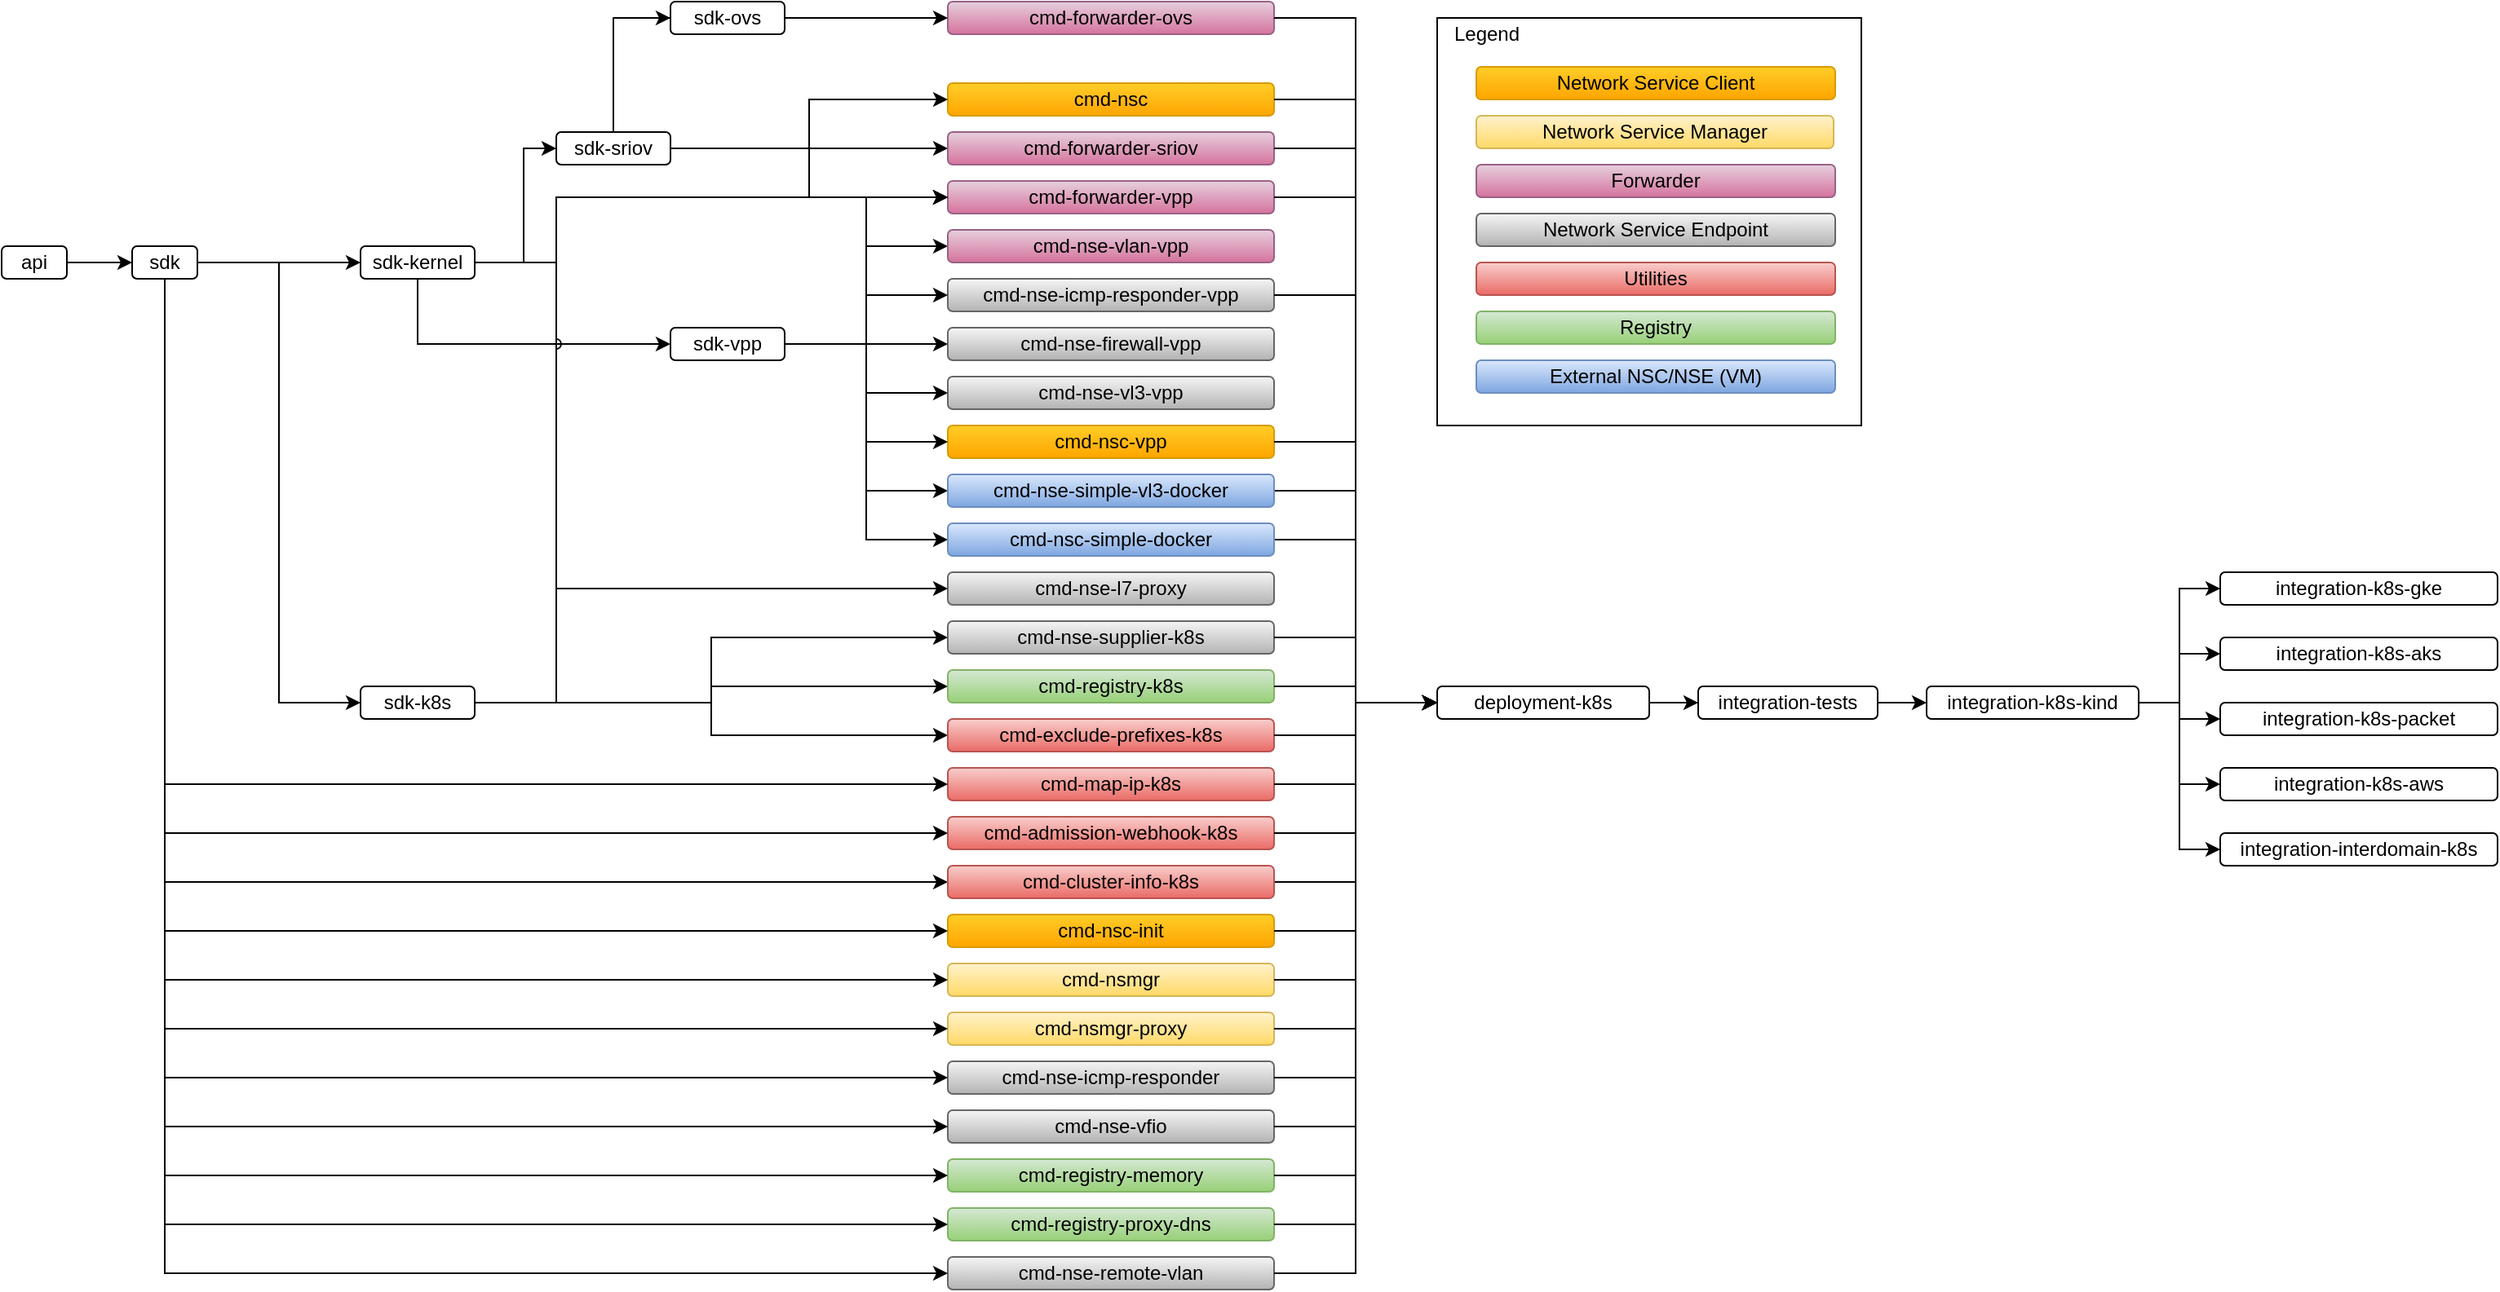 <mxfile version="20.2.3" type="google"><diagram id="xxwJfFdUSuA9Re-XXlqc" name="Page-1"><mxGraphModel grid="1" page="1" gridSize="10" guides="1" tooltips="1" connect="1" arrows="1" fold="1" pageScale="1" pageWidth="826" pageHeight="1169" math="0" shadow="0"><root><mxCell id="0"/><mxCell id="1" parent="0"/><UserObject label="api" link="https://github.com/networkservicemesh/api" linkTarget="_blank" id="KUktbazg4igNnRH6aAHL-1"><mxCell style="rounded=1;whiteSpace=wrap;html=1;" vertex="1" parent="1"><mxGeometry x="70" y="280" width="40" height="20" as="geometry"/></mxCell></UserObject><mxCell id="KUktbazg4igNnRH6aAHL-10" value="" style="edgeStyle=orthogonalEdgeStyle;rounded=0;orthogonalLoop=1;jettySize=auto;html=1;entryX=0;entryY=0.5;entryDx=0;entryDy=0;exitX=0.5;exitY=1;exitDx=0;exitDy=0;" edge="1" parent="1" source="KUktbazg4igNnRH6aAHL-5" target="KUktbazg4igNnRH6aAHL-3"><mxGeometry relative="1" as="geometry"><mxPoint x="280" y="190" as="targetPoint"/></mxGeometry></mxCell><mxCell id="ba8n7t1DTyDJSkP5TsCU-4" style="edgeStyle=orthogonalEdgeStyle;rounded=0;orthogonalLoop=1;jettySize=auto;html=1;entryX=0;entryY=0.5;entryDx=0;entryDy=0;" edge="1" parent="1" source="KUktbazg4igNnRH6aAHL-2" target="pbsQXEyPZ_YmtPOauGdX-12"><mxGeometry relative="1" as="geometry"><Array as="points"><mxPoint x="170" y="670"/></Array></mxGeometry></mxCell><UserObject label="sdk" link="https://github.com/networkservicemesh/sdk" linkTarget="_blank" id="KUktbazg4igNnRH6aAHL-2"><mxCell style="rounded=1;whiteSpace=wrap;html=1;" vertex="1" parent="1"><mxGeometry x="150" y="280" width="40" height="20" as="geometry"/></mxCell></UserObject><mxCell id="UgDw9Na9dEWvQhKCnVtH-3" style="edgeStyle=orthogonalEdgeStyle;rounded=0;orthogonalLoop=1;jettySize=auto;html=1;entryX=0;entryY=0.5;entryDx=0;entryDy=0;" edge="1" parent="1" source="KUktbazg4igNnRH6aAHL-3" target="YMB4rWHzFTmKYcXhytok-5"><mxGeometry relative="1" as="geometry"/></mxCell><mxCell id="vHwpXIBINaUL7lCKyK2X-3" style="edgeStyle=orthogonalEdgeStyle;rounded=0;orthogonalLoop=1;jettySize=auto;html=1;entryX=0;entryY=0.5;entryDx=0;entryDy=0;" edge="1" parent="1" source="KUktbazg4igNnRH6aAHL-3" target="pbsQXEyPZ_YmtPOauGdX-14"><mxGeometry relative="1" as="geometry"/></mxCell><mxCell id="vHwpXIBINaUL7lCKyK2X-4" style="edgeStyle=orthogonalEdgeStyle;rounded=0;orthogonalLoop=1;jettySize=auto;html=1;entryX=0;entryY=0.5;entryDx=0;entryDy=0;" edge="1" parent="1" source="KUktbazg4igNnRH6aAHL-3" target="pbsQXEyPZ_YmtPOauGdX-13"><mxGeometry relative="1" as="geometry"/></mxCell><UserObject label="sdk-vpp" link="https://github.com/networkservicemesh/sdk-vpp" linkTarget="_blank" id="KUktbazg4igNnRH6aAHL-3"><mxCell style="rounded=1;whiteSpace=wrap;html=1;" vertex="1" parent="1"><mxGeometry x="480" y="330" width="70" height="20" as="geometry"/></mxCell></UserObject><mxCell id="KUktbazg4igNnRH6aAHL-19" value="" style="edgeStyle=orthogonalEdgeStyle;rounded=0;orthogonalLoop=1;jettySize=auto;html=1;exitX=1;exitY=0.5;exitDx=0;exitDy=0;entryX=0;entryY=0.5;entryDx=0;entryDy=0;" edge="1" parent="1" source="KUktbazg4igNnRH6aAHL-4" target="KUktbazg4igNnRH6aAHL-17"><mxGeometry relative="1" as="geometry"><mxPoint x="483" y="220" as="sourcePoint"/><Array as="points"><mxPoint x="520" y="220"/><mxPoint x="520" y="220"/></Array></mxGeometry></mxCell><UserObject label="sdk-sriov" link="https://github.com/networkservicemesh/sdk-sriov" linkTarget="_blank" id="KUktbazg4igNnRH6aAHL-4"><mxCell style="rounded=1;whiteSpace=wrap;html=1;" vertex="1" parent="1"><mxGeometry x="410" y="210" width="70" height="20" as="geometry"/></mxCell></UserObject><mxCell id="KUktbazg4igNnRH6aAHL-20" value="" style="edgeStyle=orthogonalEdgeStyle;rounded=0;orthogonalLoop=1;jettySize=auto;html=1;entryX=0;entryY=0.5;entryDx=0;entryDy=0;exitX=1;exitY=0.5;exitDx=0;exitDy=0;" edge="1" parent="1" source="KUktbazg4igNnRH6aAHL-5" target="KUktbazg4igNnRH6aAHL-4"><mxGeometry relative="1" as="geometry"><Array as="points"><mxPoint x="390" y="290"/><mxPoint x="390" y="220"/></Array></mxGeometry></mxCell><mxCell id="ba8n7t1DTyDJSkP5TsCU-2" style="edgeStyle=orthogonalEdgeStyle;rounded=0;orthogonalLoop=1;jettySize=auto;html=1;entryX=0;entryY=0.5;entryDx=0;entryDy=0;" edge="1" parent="1" source="KUktbazg4igNnRH6aAHL-5" target="vHwpXIBINaUL7lCKyK2X-1"><mxGeometry relative="1" as="geometry"><Array as="points"><mxPoint x="410" y="290"/><mxPoint x="410" y="490"/></Array></mxGeometry></mxCell><UserObject label="sdk-kernel" link="https://github.com/networkservicemesh/sdk-kernel" linkTarget="_blank" id="KUktbazg4igNnRH6aAHL-5"><mxCell style="rounded=1;whiteSpace=wrap;html=1;" vertex="1" parent="1"><mxGeometry x="290" y="280" width="70" height="20" as="geometry"/></mxCell></UserObject><mxCell id="vHwpXIBINaUL7lCKyK2X-12" style="edgeStyle=orthogonalEdgeStyle;rounded=0;orthogonalLoop=1;jettySize=auto;html=1;entryX=0;entryY=0.5;entryDx=0;entryDy=0;" edge="1" parent="1" source="KUktbazg4igNnRH6aAHL-7" target="KUktbazg4igNnRH6aAHL-35"><mxGeometry relative="1" as="geometry"/></mxCell><mxCell id="vHwpXIBINaUL7lCKyK2X-13" style="edgeStyle=orthogonalEdgeStyle;rounded=0;orthogonalLoop=1;jettySize=auto;html=1;entryX=0;entryY=0.5;entryDx=0;entryDy=0;" edge="1" parent="1" source="KUktbazg4igNnRH6aAHL-7" target="KUktbazg4igNnRH6aAHL-36"><mxGeometry relative="1" as="geometry"/></mxCell><mxCell id="vHwpXIBINaUL7lCKyK2X-14" style="edgeStyle=orthogonalEdgeStyle;rounded=0;orthogonalLoop=1;jettySize=auto;html=1;entryX=0;entryY=0.5;entryDx=0;entryDy=0;" edge="1" parent="1" source="KUktbazg4igNnRH6aAHL-7" target="KUktbazg4igNnRH6aAHL-41"><mxGeometry relative="1" as="geometry"/></mxCell><UserObject label="sdk-k8s" link="https://github.com/networkservicemesh/sdk-k8s" linkTarget="_blank" id="KUktbazg4igNnRH6aAHL-7"><mxCell style="rounded=1;whiteSpace=wrap;html=1;" vertex="1" parent="1"><mxGeometry x="290" y="550" width="70" height="20" as="geometry"/></mxCell></UserObject><UserObject label="cmd-forwarder-vpp" link="https://github.com/networkservicemesh/cmd-forwarder-vpp" linkTarget="_blank" id="KUktbazg4igNnRH6aAHL-8"><mxCell style="rounded=1;whiteSpace=wrap;html=1;gradientColor=#d5739d;fillColor=#e6d0de;strokeColor=#996185;" vertex="1" parent="1"><mxGeometry x="650" y="240" width="200" height="20" as="geometry"/></mxCell></UserObject><UserObject label="cmd-nsmgr" link="https://github.com/networkservicemesh/cmd-nsmgr" linkTarget="_blank" id="KUktbazg4igNnRH6aAHL-9"><mxCell style="rounded=1;whiteSpace=wrap;html=1;gradientColor=#ffd966;fillColor=#fff2cc;strokeColor=#d6b656;" vertex="1" parent="1"><mxGeometry x="650" y="720" width="200" height="20" as="geometry"/></mxCell></UserObject><mxCell id="KUktbazg4igNnRH6aAHL-11" value="" style="edgeStyle=orthogonalEdgeStyle;rounded=0;orthogonalLoop=1;jettySize=auto;html=1;entryX=0;entryY=0.5;entryDx=0;entryDy=0;exitX=1;exitY=0.5;exitDx=0;exitDy=0;" edge="1" parent="1" source="KUktbazg4igNnRH6aAHL-2" target="KUktbazg4igNnRH6aAHL-5"><mxGeometry relative="1" as="geometry"><mxPoint x="190" y="240" as="sourcePoint"/><mxPoint x="300" y="200" as="targetPoint"/></mxGeometry></mxCell><mxCell id="KUktbazg4igNnRH6aAHL-12" value="" style="edgeStyle=orthogonalEdgeStyle;rounded=0;orthogonalLoop=1;jettySize=auto;html=1;entryX=0;entryY=0.5;entryDx=0;entryDy=0;exitX=1;exitY=0.5;exitDx=0;exitDy=0;" edge="1" parent="1" source="KUktbazg4igNnRH6aAHL-2" target="KUktbazg4igNnRH6aAHL-7"><mxGeometry relative="1" as="geometry"><mxPoint x="200" y="250" as="sourcePoint"/><mxPoint x="310" y="210" as="targetPoint"/></mxGeometry></mxCell><mxCell id="KUktbazg4igNnRH6aAHL-15" value="" style="edgeStyle=orthogonalEdgeStyle;rounded=0;orthogonalLoop=1;jettySize=auto;html=1;entryX=0;entryY=0.5;entryDx=0;entryDy=0;exitX=1;exitY=0.5;exitDx=0;exitDy=0;" edge="1" parent="1" source="KUktbazg4igNnRH6aAHL-3" target="KUktbazg4igNnRH6aAHL-8"><mxGeometry relative="1" as="geometry"><mxPoint x="220" y="280" as="sourcePoint"/><mxPoint x="330" y="240" as="targetPoint"/></mxGeometry></mxCell><mxCell id="KUktbazg4igNnRH6aAHL-16" value="" style="edgeStyle=orthogonalEdgeStyle;rounded=0;orthogonalLoop=1;jettySize=auto;html=1;entryX=0;entryY=0.5;entryDx=0;entryDy=0;exitX=0.5;exitY=1;exitDx=0;exitDy=0;" edge="1" parent="1" source="KUktbazg4igNnRH6aAHL-2" target="KUktbazg4igNnRH6aAHL-9"><mxGeometry relative="1" as="geometry"><mxPoint x="230" y="280" as="sourcePoint"/><mxPoint x="340" y="240" as="targetPoint"/></mxGeometry></mxCell><UserObject label="cmd-forwarder-sriov" link="https://github.com/networkservicemesh/cmd-forwarder-sriov" linkTarget="_blank" id="KUktbazg4igNnRH6aAHL-17"><mxCell style="rounded=1;whiteSpace=wrap;html=1;gradientColor=#d5739d;fillColor=#e6d0de;strokeColor=#996185;" vertex="1" parent="1"><mxGeometry x="650" y="210" width="200" height="20" as="geometry"/></mxCell></UserObject><UserObject label="cmd-nsc" link="https://github.com/networkservicemesh/cmd-nsc" id="KUktbazg4igNnRH6aAHL-27"><mxCell style="rounded=1;whiteSpace=wrap;html=1;gradientColor=#ffa500;fillColor=#ffcd28;strokeColor=#d79b00;" vertex="1" parent="1"><mxGeometry x="650" y="180" width="200" height="20" as="geometry"/></mxCell></UserObject><UserObject label="cmd-nsc-init" link="https://github.com/networkservicemesh/cmd-nsc-init" id="KUktbazg4igNnRH6aAHL-28"><mxCell style="rounded=1;whiteSpace=wrap;html=1;gradientColor=#ffa500;fillColor=#ffcd28;strokeColor=#d79b00;" vertex="1" parent="1"><mxGeometry x="650" y="690" width="200" height="20" as="geometry"/></mxCell></UserObject><UserObject label="cmd-admission-webhook-k8s" link="https://github.com/networkservicemesh/cmd-admission-webhook-k8s" id="KUktbazg4igNnRH6aAHL-29"><mxCell style="rounded=1;whiteSpace=wrap;html=1;gradientColor=#ea6b66;fillColor=#f8cecc;strokeColor=#b85450;" vertex="1" parent="1"><mxGeometry x="650" y="630" width="200" height="20" as="geometry"/></mxCell></UserObject><mxCell id="KUktbazg4igNnRH6aAHL-30" value="" style="edgeStyle=orthogonalEdgeStyle;rounded=0;orthogonalLoop=1;jettySize=auto;html=1;entryX=0;entryY=0.5;entryDx=0;entryDy=0;exitX=0.5;exitY=1;exitDx=0;exitDy=0;" edge="1" parent="1" source="KUktbazg4igNnRH6aAHL-2" target="KUktbazg4igNnRH6aAHL-29"><mxGeometry relative="1" as="geometry"><mxPoint x="370" y="230" as="sourcePoint"/><mxPoint x="460" y="190" as="targetPoint"/></mxGeometry></mxCell><UserObject label="cmd-map-ip-k8s" link="https://github.com/networkservicemesh/cmd-map-ip-k8s" id="KUktbazg4igNnRH6aAHL-31"><mxCell style="rounded=1;whiteSpace=wrap;html=1;gradientColor=#ea6b66;fillColor=#f8cecc;strokeColor=#b85450;" vertex="1" parent="1"><mxGeometry x="650" y="600" width="200" height="20" as="geometry"/></mxCell></UserObject><UserObject label="cmd-nse-icmp-responder-vpp" link="https://github.com/networkservicemesh/cmd-nse-icmp-responder-vpp" linkTarget="_blank" id="KUktbazg4igNnRH6aAHL-32"><mxCell style="rounded=1;whiteSpace=wrap;html=1;gradientColor=#b3b3b3;fillColor=#f5f5f5;strokeColor=#666666;" vertex="1" parent="1"><mxGeometry x="650" y="300" width="200" height="20" as="geometry"/></mxCell></UserObject><UserObject label="cmd-nsc-vpp" link="https://github.com/networkservicemesh/cmd-nsc-vpp" id="KUktbazg4igNnRH6aAHL-34"><mxCell style="rounded=1;whiteSpace=wrap;html=1;gradientColor=#ffa500;fillColor=#ffcd28;strokeColor=#d79b00;" vertex="1" parent="1"><mxGeometry x="650" y="390" width="200" height="20" as="geometry"/></mxCell></UserObject><UserObject label="cmd-registry-k8s" link="https://github.com/networkservicemesh/cmd-registry-k8s" id="KUktbazg4igNnRH6aAHL-35"><mxCell style="rounded=1;whiteSpace=wrap;html=1;gradientColor=#97d077;fillColor=#d5e8d4;strokeColor=#82b366;" vertex="1" parent="1"><mxGeometry x="650" y="540" width="200" height="20" as="geometry"/></mxCell></UserObject><UserObject label="cmd-nse-supplier-k8s" link="https://github.com/networkservicemesh/cmd-nse-supplier-k8s" id="KUktbazg4igNnRH6aAHL-36"><mxCell style="rounded=1;whiteSpace=wrap;html=1;gradientColor=#b3b3b3;fillColor=#f5f5f5;strokeColor=#666666;" vertex="1" parent="1"><mxGeometry x="650" y="510" width="200" height="20" as="geometry"/></mxCell></UserObject><UserObject label="cmd-registry-memory" link="https://github.com/networkservicemesh/cmd-registry-memory" id="KUktbazg4igNnRH6aAHL-37"><mxCell style="rounded=1;whiteSpace=wrap;html=1;gradientColor=#97d077;fillColor=#d5e8d4;strokeColor=#82b366;" vertex="1" parent="1"><mxGeometry x="650" y="840" width="200" height="20" as="geometry"/></mxCell></UserObject><UserObject label="cmd-registry-proxy-dns" link="https://github.com/networkservicemesh/cmd-registry-proxy-dns" id="KUktbazg4igNnRH6aAHL-38"><mxCell style="rounded=1;whiteSpace=wrap;html=1;gradientColor=#97d077;fillColor=#d5e8d4;strokeColor=#82b366;" vertex="1" parent="1"><mxGeometry x="650" y="870" width="200" height="20" as="geometry"/></mxCell></UserObject><UserObject label="cmd-nse-vfio" link="https://github.com/networkservicemesh/cmd-nse-vfio" id="KUktbazg4igNnRH6aAHL-39"><mxCell style="rounded=1;whiteSpace=wrap;html=1;gradientColor=#b3b3b3;fillColor=#f5f5f5;strokeColor=#666666;" vertex="1" parent="1"><mxGeometry x="650" y="810" width="200" height="20" as="geometry"/></mxCell></UserObject><UserObject label="cmd-nse-icmp-responder" link="https://github.com/networkservicemesh/cmd-nse-icmp-responder" id="KUktbazg4igNnRH6aAHL-40"><mxCell style="rounded=1;whiteSpace=wrap;html=1;gradientColor=#b3b3b3;fillColor=#f5f5f5;strokeColor=#666666;" vertex="1" parent="1"><mxGeometry x="650" y="780" width="200" height="20" as="geometry"/></mxCell></UserObject><UserObject label="cmd-exclude-prefixes-k8s" link="https://github.com/networkservicemesh/cmd-exclude-prefixes-k8s" id="KUktbazg4igNnRH6aAHL-41"><mxCell style="rounded=1;whiteSpace=wrap;html=1;gradientColor=#ea6b66;fillColor=#f8cecc;strokeColor=#b85450;" vertex="1" parent="1"><mxGeometry x="650" y="570" width="200" height="20" as="geometry"/></mxCell></UserObject><UserObject label="cmd-nsmgr-proxy" link="https://github.com/networkservicemesh/cmd-nsmgr-proxy" id="KUktbazg4igNnRH6aAHL-43"><mxCell style="rounded=1;whiteSpace=wrap;html=1;gradientColor=#ffd966;fillColor=#fff2cc;strokeColor=#d6b656;" vertex="1" parent="1"><mxGeometry x="650" y="750" width="200" height="20" as="geometry"/></mxCell></UserObject><mxCell id="KUktbazg4igNnRH6aAHL-44" value="" style="edgeStyle=orthogonalEdgeStyle;rounded=0;orthogonalLoop=1;jettySize=auto;html=1;entryX=0;entryY=0.5;entryDx=0;entryDy=0;exitX=1;exitY=0.5;exitDx=0;exitDy=0;" edge="1" parent="1" source="KUktbazg4igNnRH6aAHL-3" target="KUktbazg4igNnRH6aAHL-32"><mxGeometry relative="1" as="geometry"><mxPoint x="390" y="190" as="sourcePoint"/><mxPoint x="460" y="180" as="targetPoint"/><Array as="points"/></mxGeometry></mxCell><mxCell id="KUktbazg4igNnRH6aAHL-45" value="" style="edgeStyle=orthogonalEdgeStyle;rounded=0;orthogonalLoop=1;jettySize=auto;html=1;entryX=0;entryY=0.5;entryDx=0;entryDy=0;exitX=1;exitY=0.5;exitDx=0;exitDy=0;" edge="1" parent="1" source="KUktbazg4igNnRH6aAHL-3" target="KUktbazg4igNnRH6aAHL-34"><mxGeometry relative="1" as="geometry"><mxPoint x="380" y="190" as="sourcePoint"/><mxPoint x="470" y="190" as="targetPoint"/></mxGeometry></mxCell><mxCell id="KUktbazg4igNnRH6aAHL-46" value="" style="edgeStyle=orthogonalEdgeStyle;rounded=0;orthogonalLoop=1;jettySize=auto;html=1;entryX=0;entryY=0.5;entryDx=0;entryDy=0;exitX=0.5;exitY=1;exitDx=0;exitDy=0;" edge="1" parent="1" source="KUktbazg4igNnRH6aAHL-2" target="KUktbazg4igNnRH6aAHL-31"><mxGeometry relative="1" as="geometry"><mxPoint x="360" y="410" as="sourcePoint"/><mxPoint x="460" y="340" as="targetPoint"/></mxGeometry></mxCell><mxCell id="KUktbazg4igNnRH6aAHL-49" value="" style="edgeStyle=orthogonalEdgeStyle;rounded=0;orthogonalLoop=1;jettySize=auto;html=1;entryX=0;entryY=0.5;entryDx=0;entryDy=0;exitX=1;exitY=0.5;exitDx=0;exitDy=0;startArrow=none;" edge="1" parent="1" source="KUktbazg4igNnRH6aAHL-4" target="KUktbazg4igNnRH6aAHL-27"><mxGeometry relative="1" as="geometry"><mxPoint x="483" y="220" as="sourcePoint"/><mxPoint x="460" y="150" as="targetPoint"/></mxGeometry></mxCell><mxCell id="KUktbazg4igNnRH6aAHL-50" value="" style="edgeStyle=orthogonalEdgeStyle;rounded=0;orthogonalLoop=1;jettySize=auto;html=1;entryX=0;entryY=0.5;entryDx=0;entryDy=0;exitX=0.5;exitY=1;exitDx=0;exitDy=0;" edge="1" parent="1" source="KUktbazg4igNnRH6aAHL-2" target="KUktbazg4igNnRH6aAHL-37"><mxGeometry relative="1" as="geometry"><mxPoint x="180" y="240" as="sourcePoint"/><mxPoint x="470" y="150" as="targetPoint"/></mxGeometry></mxCell><mxCell id="KUktbazg4igNnRH6aAHL-53" value="" style="edgeStyle=orthogonalEdgeStyle;rounded=0;orthogonalLoop=1;jettySize=auto;html=1;entryX=0;entryY=0.5;entryDx=0;entryDy=0;exitX=0.5;exitY=1;exitDx=0;exitDy=0;" edge="1" parent="1" source="KUktbazg4igNnRH6aAHL-2" target="KUktbazg4igNnRH6aAHL-28"><mxGeometry relative="1" as="geometry"><mxPoint x="170" y="230" as="sourcePoint"/><mxPoint x="460" y="40" as="targetPoint"/></mxGeometry></mxCell><mxCell id="KUktbazg4igNnRH6aAHL-54" value="" style="edgeStyle=orthogonalEdgeStyle;rounded=0;orthogonalLoop=1;jettySize=auto;html=1;entryX=0;entryY=0.5;entryDx=0;entryDy=0;exitX=0.5;exitY=1;exitDx=0;exitDy=0;" edge="1" parent="1" source="KUktbazg4igNnRH6aAHL-2" target="KUktbazg4igNnRH6aAHL-38"><mxGeometry relative="1" as="geometry"><mxPoint x="180" y="240" as="sourcePoint"/><mxPoint x="470" y="50" as="targetPoint"/></mxGeometry></mxCell><mxCell id="KUktbazg4igNnRH6aAHL-55" value="" style="edgeStyle=orthogonalEdgeStyle;rounded=0;orthogonalLoop=1;jettySize=auto;html=1;entryX=0;entryY=0.5;entryDx=0;entryDy=0;exitX=0.5;exitY=1;exitDx=0;exitDy=0;" edge="1" parent="1" source="KUktbazg4igNnRH6aAHL-2" target="KUktbazg4igNnRH6aAHL-39"><mxGeometry relative="1" as="geometry"><mxPoint x="190" y="250" as="sourcePoint"/><mxPoint x="480" y="60" as="targetPoint"/></mxGeometry></mxCell><mxCell id="KUktbazg4igNnRH6aAHL-56" value="" style="edgeStyle=orthogonalEdgeStyle;rounded=0;orthogonalLoop=1;jettySize=auto;html=1;entryX=0;entryY=0.5;entryDx=0;entryDy=0;exitX=0.5;exitY=1;exitDx=0;exitDy=0;" edge="1" parent="1" source="KUktbazg4igNnRH6aAHL-2" target="KUktbazg4igNnRH6aAHL-40"><mxGeometry relative="1" as="geometry"><mxPoint x="200" y="260" as="sourcePoint"/><mxPoint x="490" y="70" as="targetPoint"/></mxGeometry></mxCell><mxCell id="KUktbazg4igNnRH6aAHL-57" value="" style="edgeStyle=orthogonalEdgeStyle;rounded=0;orthogonalLoop=1;jettySize=auto;html=1;entryX=0;entryY=0.5;entryDx=0;entryDy=0;exitX=0.5;exitY=1;exitDx=0;exitDy=0;" edge="1" parent="1" source="KUktbazg4igNnRH6aAHL-2" target="KUktbazg4igNnRH6aAHL-43"><mxGeometry relative="1" as="geometry"><mxPoint x="170" y="230" as="sourcePoint"/><mxPoint x="460" y="40" as="targetPoint"/></mxGeometry></mxCell><object label="" id="KUktbazg4igNnRH6aAHL-71"><mxCell style="edgeStyle=orthogonalEdgeStyle;rounded=0;orthogonalLoop=1;jettySize=auto;html=1;exitX=1;exitY=0.5;exitDx=0;exitDy=0;" edge="1" parent="1" source="KUktbazg4igNnRH6aAHL-1"><mxGeometry relative="1" as="geometry"><mxPoint x="200" y="300" as="sourcePoint"/><mxPoint x="150" y="290" as="targetPoint"/></mxGeometry></mxCell></object><mxCell id="KUktbazg4igNnRH6aAHL-89" value="registry" style="rounded=1;whiteSpace=wrap;html=1;gradientColor=#97d077;fillColor=#d5e8d4;strokeColor=#82b366;" vertex="1" parent="1"><mxGeometry x="975" y="290" width="70" height="20" as="geometry"/></mxCell><mxCell id="KUktbazg4igNnRH6aAHL-73" value="" style="whiteSpace=wrap;html=1;align=center;" vertex="1" parent="1"><mxGeometry x="950" y="140" width="260" height="250" as="geometry"/></mxCell><mxCell id="KUktbazg4igNnRH6aAHL-74" value="Legend" style="text;html=1;resizable=0;autosize=1;align=center;verticalAlign=middle;points=[];fillColor=none;strokeColor=none;rounded=0;" vertex="1" parent="1"><mxGeometry x="950" y="140" width="60" height="20" as="geometry"/></mxCell><mxCell id="KUktbazg4igNnRH6aAHL-75" value="Forwarder&lt;br&gt;" style="rounded=1;whiteSpace=wrap;html=1;gradientColor=#d5739d;fillColor=#e6d0de;strokeColor=#996185;" vertex="1" parent="1"><mxGeometry x="974" y="230" width="220" height="20" as="geometry"/></mxCell><mxCell id="KUktbazg4igNnRH6aAHL-76" value="Network Service Client" style="rounded=1;whiteSpace=wrap;html=1;gradientColor=#ffa500;fillColor=#ffcd28;strokeColor=#d79b00;" vertex="1" parent="1"><mxGeometry x="974" y="170" width="220" height="20" as="geometry"/></mxCell><mxCell id="KUktbazg4igNnRH6aAHL-77" value="Network Service Endpoint" style="rounded=1;whiteSpace=wrap;html=1;gradientColor=#b3b3b3;fillColor=#f5f5f5;strokeColor=#666666;" vertex="1" parent="1"><mxGeometry x="974" y="260" width="220" height="20" as="geometry"/></mxCell><mxCell id="KUktbazg4igNnRH6aAHL-78" value="Network Service Manager" style="rounded=1;whiteSpace=wrap;html=1;gradientColor=#ffd966;fillColor=#fff2cc;strokeColor=#d6b656;" vertex="1" parent="1"><mxGeometry x="974" y="200" width="219" height="20" as="geometry"/></mxCell><mxCell id="KUktbazg4igNnRH6aAHL-79" value="Utilities" style="rounded=1;whiteSpace=wrap;html=1;gradientColor=#ea6b66;fillColor=#f8cecc;strokeColor=#b85450;" vertex="1" parent="1"><mxGeometry x="974" y="290" width="220" height="20" as="geometry"/></mxCell><UserObject label="deployment-k8s" link="https://github.com/networkservicemesh/deployment-k8s" id="ltp6VKm9YOJ7lEqRLLzF-1"><mxCell style="rounded=1;whiteSpace=wrap;html=1;" vertex="1" parent="1"><mxGeometry x="950" y="550" width="130" height="20" as="geometry"/></mxCell></UserObject><mxCell id="ltp6VKm9YOJ7lEqRLLzF-2" value="" style="edgeStyle=orthogonalEdgeStyle;rounded=0;orthogonalLoop=1;jettySize=auto;html=1;entryX=0;entryY=0.5;entryDx=0;entryDy=0;exitX=1;exitY=0.5;exitDx=0;exitDy=0;" edge="1" parent="1" source="KUktbazg4igNnRH6aAHL-34" target="ltp6VKm9YOJ7lEqRLLzF-1"><mxGeometry relative="1" as="geometry"><mxPoint x="480" y="200" as="sourcePoint"/><mxPoint x="660" y="170" as="targetPoint"/></mxGeometry></mxCell><mxCell id="ltp6VKm9YOJ7lEqRLLzF-3" value="" style="edgeStyle=orthogonalEdgeStyle;rounded=0;orthogonalLoop=1;jettySize=auto;html=1;entryX=0;entryY=0.5;entryDx=0;entryDy=0;exitX=1;exitY=0.5;exitDx=0;exitDy=0;" edge="1" parent="1" source="KUktbazg4igNnRH6aAHL-32" target="ltp6VKm9YOJ7lEqRLLzF-1"><mxGeometry relative="1" as="geometry"><mxPoint x="860" y="170" as="sourcePoint"/><mxPoint x="960" y="440" as="targetPoint"/></mxGeometry></mxCell><mxCell id="ltp6VKm9YOJ7lEqRLLzF-4" value="" style="edgeStyle=orthogonalEdgeStyle;rounded=0;orthogonalLoop=1;jettySize=auto;html=1;entryX=0;entryY=0.5;entryDx=0;entryDy=0;exitX=1;exitY=0.5;exitDx=0;exitDy=0;" edge="1" parent="1" source="KUktbazg4igNnRH6aAHL-8" target="ltp6VKm9YOJ7lEqRLLzF-1"><mxGeometry relative="1" as="geometry"><mxPoint x="870" y="180" as="sourcePoint"/><mxPoint x="970" y="450" as="targetPoint"/></mxGeometry></mxCell><mxCell id="ltp6VKm9YOJ7lEqRLLzF-5" value="" style="edgeStyle=orthogonalEdgeStyle;rounded=0;orthogonalLoop=1;jettySize=auto;html=1;entryX=0;entryY=0.5;entryDx=0;entryDy=0;exitX=1;exitY=0.5;exitDx=0;exitDy=0;" edge="1" parent="1" source="KUktbazg4igNnRH6aAHL-17" target="ltp6VKm9YOJ7lEqRLLzF-1"><mxGeometry relative="1" as="geometry"><mxPoint x="880" y="190" as="sourcePoint"/><mxPoint x="980" y="460" as="targetPoint"/></mxGeometry></mxCell><mxCell id="ltp6VKm9YOJ7lEqRLLzF-6" value="" style="edgeStyle=orthogonalEdgeStyle;rounded=0;orthogonalLoop=1;jettySize=auto;html=1;entryX=0;entryY=0.5;entryDx=0;entryDy=0;exitX=1;exitY=0.5;exitDx=0;exitDy=0;" edge="1" parent="1" source="KUktbazg4igNnRH6aAHL-36" target="ltp6VKm9YOJ7lEqRLLzF-1"><mxGeometry relative="1" as="geometry"><mxPoint x="890" y="320" as="sourcePoint"/><mxPoint x="990" y="590" as="targetPoint"/></mxGeometry></mxCell><mxCell id="ltp6VKm9YOJ7lEqRLLzF-7" value="" style="edgeStyle=orthogonalEdgeStyle;rounded=0;orthogonalLoop=1;jettySize=auto;html=1;entryX=0;entryY=0.5;entryDx=0;entryDy=0;exitX=1;exitY=0.5;exitDx=0;exitDy=0;" edge="1" parent="1" source="KUktbazg4igNnRH6aAHL-35" target="ltp6VKm9YOJ7lEqRLLzF-1"><mxGeometry relative="1" as="geometry"><mxPoint x="900" y="330" as="sourcePoint"/><mxPoint x="1000" y="600" as="targetPoint"/></mxGeometry></mxCell><mxCell id="ltp6VKm9YOJ7lEqRLLzF-8" value="" style="edgeStyle=orthogonalEdgeStyle;rounded=0;orthogonalLoop=1;jettySize=auto;html=1;entryX=0;entryY=0.5;entryDx=0;entryDy=0;exitX=1;exitY=0.5;exitDx=0;exitDy=0;" edge="1" parent="1" source="KUktbazg4igNnRH6aAHL-31" target="ltp6VKm9YOJ7lEqRLLzF-1"><mxGeometry relative="1" as="geometry"><mxPoint x="910" y="340" as="sourcePoint"/><mxPoint x="1010" y="610" as="targetPoint"/></mxGeometry></mxCell><mxCell id="ltp6VKm9YOJ7lEqRLLzF-9" value="" style="edgeStyle=orthogonalEdgeStyle;rounded=0;orthogonalLoop=1;jettySize=auto;html=1;exitX=1;exitY=0.5;exitDx=0;exitDy=0;entryX=0;entryY=0.5;entryDx=0;entryDy=0;" edge="1" parent="1" source="KUktbazg4igNnRH6aAHL-29" target="ltp6VKm9YOJ7lEqRLLzF-1"><mxGeometry relative="1" as="geometry"><mxPoint x="920" y="350" as="sourcePoint"/><mxPoint x="950" y="550" as="targetPoint"/></mxGeometry></mxCell><mxCell id="ltp6VKm9YOJ7lEqRLLzF-10" value="" style="edgeStyle=orthogonalEdgeStyle;rounded=0;orthogonalLoop=1;jettySize=auto;html=1;entryX=0;entryY=0.5;entryDx=0;entryDy=0;exitX=1;exitY=0.5;exitDx=0;exitDy=0;" edge="1" parent="1" source="KUktbazg4igNnRH6aAHL-41" target="ltp6VKm9YOJ7lEqRLLzF-1"><mxGeometry relative="1" as="geometry"><mxPoint x="930" y="360" as="sourcePoint"/><mxPoint x="1030" y="630" as="targetPoint"/></mxGeometry></mxCell><mxCell id="ltp6VKm9YOJ7lEqRLLzF-11" value="" style="edgeStyle=orthogonalEdgeStyle;rounded=0;orthogonalLoop=1;jettySize=auto;html=1;entryX=0;entryY=0.5;entryDx=0;entryDy=0;exitX=1;exitY=0.5;exitDx=0;exitDy=0;" edge="1" parent="1" source="KUktbazg4igNnRH6aAHL-28" target="ltp6VKm9YOJ7lEqRLLzF-1"><mxGeometry relative="1" as="geometry"><mxPoint x="940" y="370" as="sourcePoint"/><mxPoint x="1040" y="640" as="targetPoint"/></mxGeometry></mxCell><mxCell id="ltp6VKm9YOJ7lEqRLLzF-12" value="" style="edgeStyle=orthogonalEdgeStyle;rounded=0;orthogonalLoop=1;jettySize=auto;html=1;entryX=0;entryY=0.5;entryDx=0;entryDy=0;exitX=1;exitY=0.5;exitDx=0;exitDy=0;" edge="1" parent="1" source="KUktbazg4igNnRH6aAHL-27" target="ltp6VKm9YOJ7lEqRLLzF-1"><mxGeometry relative="1" as="geometry"><mxPoint x="950" y="260" as="sourcePoint"/><mxPoint x="1050" y="530" as="targetPoint"/></mxGeometry></mxCell><mxCell id="ltp6VKm9YOJ7lEqRLLzF-13" value="" style="edgeStyle=orthogonalEdgeStyle;rounded=0;orthogonalLoop=1;jettySize=auto;html=1;entryX=0;entryY=0.5;entryDx=0;entryDy=0;exitX=1;exitY=0.5;exitDx=0;exitDy=0;" edge="1" parent="1" source="KUktbazg4igNnRH6aAHL-9" target="ltp6VKm9YOJ7lEqRLLzF-1"><mxGeometry relative="1" as="geometry"><mxPoint x="960" y="390" as="sourcePoint"/><mxPoint x="1060" y="660" as="targetPoint"/></mxGeometry></mxCell><mxCell id="ltp6VKm9YOJ7lEqRLLzF-14" value="" style="edgeStyle=orthogonalEdgeStyle;rounded=0;orthogonalLoop=1;jettySize=auto;html=1;entryX=0;entryY=0.5;entryDx=0;entryDy=0;exitX=1;exitY=0.5;exitDx=0;exitDy=0;" edge="1" parent="1" source="KUktbazg4igNnRH6aAHL-43" target="ltp6VKm9YOJ7lEqRLLzF-1"><mxGeometry relative="1" as="geometry"><mxPoint x="970" y="400" as="sourcePoint"/><mxPoint x="1070" y="670" as="targetPoint"/></mxGeometry></mxCell><mxCell id="ltp6VKm9YOJ7lEqRLLzF-15" value="" style="edgeStyle=orthogonalEdgeStyle;rounded=0;orthogonalLoop=1;jettySize=auto;html=1;entryX=0;entryY=0.5;entryDx=0;entryDy=0;exitX=1;exitY=0.5;exitDx=0;exitDy=0;" edge="1" parent="1" source="KUktbazg4igNnRH6aAHL-40" target="ltp6VKm9YOJ7lEqRLLzF-1"><mxGeometry relative="1" as="geometry"><mxPoint x="980" y="410" as="sourcePoint"/><mxPoint x="1080" y="680" as="targetPoint"/></mxGeometry></mxCell><mxCell id="ltp6VKm9YOJ7lEqRLLzF-16" value="" style="edgeStyle=orthogonalEdgeStyle;rounded=0;orthogonalLoop=1;jettySize=auto;html=1;entryX=0;entryY=0.5;entryDx=0;entryDy=0;exitX=1;exitY=0.5;exitDx=0;exitDy=0;" edge="1" parent="1" source="KUktbazg4igNnRH6aAHL-39" target="ltp6VKm9YOJ7lEqRLLzF-1"><mxGeometry relative="1" as="geometry"><mxPoint x="990" y="420" as="sourcePoint"/><mxPoint x="1090" y="690" as="targetPoint"/></mxGeometry></mxCell><mxCell id="ltp6VKm9YOJ7lEqRLLzF-17" value="" style="edgeStyle=orthogonalEdgeStyle;rounded=0;orthogonalLoop=1;jettySize=auto;html=1;entryX=0;entryY=0.5;entryDx=0;entryDy=0;exitX=1;exitY=0.5;exitDx=0;exitDy=0;" edge="1" parent="1" source="KUktbazg4igNnRH6aAHL-37" target="ltp6VKm9YOJ7lEqRLLzF-1"><mxGeometry relative="1" as="geometry"><mxPoint x="1000" y="430" as="sourcePoint"/><mxPoint x="1100" y="700" as="targetPoint"/></mxGeometry></mxCell><mxCell id="ltp6VKm9YOJ7lEqRLLzF-18" value="" style="edgeStyle=orthogonalEdgeStyle;rounded=0;orthogonalLoop=1;jettySize=auto;html=1;entryX=0;entryY=0.5;entryDx=0;entryDy=0;exitX=1;exitY=0.5;exitDx=0;exitDy=0;" edge="1" parent="1" source="KUktbazg4igNnRH6aAHL-38" target="ltp6VKm9YOJ7lEqRLLzF-1"><mxGeometry relative="1" as="geometry"><mxPoint x="1010" y="440" as="sourcePoint"/><mxPoint x="1110" y="710" as="targetPoint"/></mxGeometry></mxCell><UserObject label="integration-tests" link="https://github.com/networkservicemesh/integration-tests" id="ltp6VKm9YOJ7lEqRLLzF-19"><mxCell style="rounded=1;whiteSpace=wrap;html=1;" vertex="1" parent="1"><mxGeometry x="1110" y="550" width="110" height="20" as="geometry"/></mxCell></UserObject><mxCell id="ltp6VKm9YOJ7lEqRLLzF-20" value="" style="edgeStyle=orthogonalEdgeStyle;rounded=0;orthogonalLoop=1;jettySize=auto;html=1;entryX=0;entryY=0.5;entryDx=0;entryDy=0;exitX=1;exitY=0.5;exitDx=0;exitDy=0;" edge="1" parent="1" source="ltp6VKm9YOJ7lEqRLLzF-1" target="ltp6VKm9YOJ7lEqRLLzF-19"><mxGeometry relative="1" as="geometry"><mxPoint x="480" y="420" as="sourcePoint"/><mxPoint x="520" y="420" as="targetPoint"/></mxGeometry></mxCell><mxCell id="pbsQXEyPZ_YmtPOauGdX-3" style="edgeStyle=orthogonalEdgeStyle;rounded=0;orthogonalLoop=1;jettySize=auto;html=1;entryX=0;entryY=0.5;entryDx=0;entryDy=0;" edge="1" parent="1" source="ltp6VKm9YOJ7lEqRLLzF-21" target="ltp6VKm9YOJ7lEqRLLzF-33"><mxGeometry relative="1" as="geometry"/></mxCell><UserObject label="integration-k8s-kind" link="https://github.com/networkservicemesh/integration-k8s-kind" id="ltp6VKm9YOJ7lEqRLLzF-21"><mxCell style="rounded=1;whiteSpace=wrap;html=1;" vertex="1" parent="1"><mxGeometry x="1250" y="550" width="130" height="20" as="geometry"/></mxCell></UserObject><UserObject label="integration-k8s-gke" link="https://github.com/networkservicemesh/integration-k8s-gke" id="ltp6VKm9YOJ7lEqRLLzF-22"><mxCell style="rounded=1;whiteSpace=wrap;html=1;" vertex="1" parent="1"><mxGeometry x="1430" y="480" width="170" height="20" as="geometry"/></mxCell></UserObject><UserObject label="integration-k8s-aws" link="https://github.com/networkservicemesh/integration-k8s-aws" id="ltp6VKm9YOJ7lEqRLLzF-23"><mxCell style="rounded=1;whiteSpace=wrap;html=1;" vertex="1" parent="1"><mxGeometry x="1430" y="600" width="170" height="20" as="geometry"/></mxCell></UserObject><UserObject label="integration-k8s-aks" link="https://github.com/networkservicemesh/integration-k8s-aks" id="ltp6VKm9YOJ7lEqRLLzF-24"><mxCell style="rounded=1;whiteSpace=wrap;html=1;" vertex="1" parent="1"><mxGeometry x="1430" y="520" width="170" height="20" as="geometry"/></mxCell></UserObject><UserObject label="integration-k8s-packet" link="https://github.com/networkservicemesh/integration-k8s-packet" id="ltp6VKm9YOJ7lEqRLLzF-25"><mxCell style="rounded=1;whiteSpace=wrap;html=1;" vertex="1" parent="1"><mxGeometry x="1430" y="560" width="170" height="20" as="geometry"/></mxCell></UserObject><mxCell id="ltp6VKm9YOJ7lEqRLLzF-26" value="" style="edgeStyle=orthogonalEdgeStyle;rounded=0;orthogonalLoop=1;jettySize=auto;html=1;entryX=0;entryY=0.5;entryDx=0;entryDy=0;exitX=1;exitY=0.5;exitDx=0;exitDy=0;" edge="1" parent="1" source="ltp6VKm9YOJ7lEqRLLzF-19" target="ltp6VKm9YOJ7lEqRLLzF-21"><mxGeometry relative="1" as="geometry"><mxPoint x="1090" y="570" as="sourcePoint"/><mxPoint x="1160" y="570" as="targetPoint"/></mxGeometry></mxCell><mxCell id="ltp6VKm9YOJ7lEqRLLzF-28" value="" style="edgeStyle=orthogonalEdgeStyle;rounded=0;orthogonalLoop=1;jettySize=auto;html=1;entryX=0;entryY=0.5;entryDx=0;entryDy=0;exitX=1;exitY=0.5;exitDx=0;exitDy=0;" edge="1" parent="1" source="ltp6VKm9YOJ7lEqRLLzF-21" target="ltp6VKm9YOJ7lEqRLLzF-22"><mxGeometry relative="1" as="geometry"><mxPoint x="1100" y="580" as="sourcePoint"/><mxPoint x="1170" y="580" as="targetPoint"/></mxGeometry></mxCell><mxCell id="ltp6VKm9YOJ7lEqRLLzF-29" value="" style="edgeStyle=orthogonalEdgeStyle;rounded=0;orthogonalLoop=1;jettySize=auto;html=1;entryX=0;entryY=0.5;entryDx=0;entryDy=0;exitX=1;exitY=0.5;exitDx=0;exitDy=0;" edge="1" parent="1" source="ltp6VKm9YOJ7lEqRLLzF-21" target="ltp6VKm9YOJ7lEqRLLzF-24"><mxGeometry relative="1" as="geometry"><mxPoint x="1420" y="570" as="sourcePoint"/><mxPoint x="1480" y="500" as="targetPoint"/></mxGeometry></mxCell><mxCell id="ltp6VKm9YOJ7lEqRLLzF-31" value="" style="edgeStyle=orthogonalEdgeStyle;rounded=0;orthogonalLoop=1;jettySize=auto;html=1;entryX=0;entryY=0.5;entryDx=0;entryDy=0;exitX=1;exitY=0.5;exitDx=0;exitDy=0;" edge="1" parent="1" source="ltp6VKm9YOJ7lEqRLLzF-21" target="ltp6VKm9YOJ7lEqRLLzF-25"><mxGeometry relative="1" as="geometry"><mxPoint x="1440" y="590" as="sourcePoint"/><mxPoint x="1500" y="520" as="targetPoint"/></mxGeometry></mxCell><mxCell id="ltp6VKm9YOJ7lEqRLLzF-32" value="" style="edgeStyle=orthogonalEdgeStyle;rounded=0;orthogonalLoop=1;jettySize=auto;html=1;entryX=0;entryY=0.5;entryDx=0;entryDy=0;exitX=1;exitY=0.5;exitDx=0;exitDy=0;" edge="1" parent="1" source="ltp6VKm9YOJ7lEqRLLzF-21" target="ltp6VKm9YOJ7lEqRLLzF-23"><mxGeometry relative="1" as="geometry"><mxPoint x="1450" y="600" as="sourcePoint"/><mxPoint x="1510" y="530" as="targetPoint"/></mxGeometry></mxCell><UserObject label="integration-interdomain-k8s" link="https://github.com/networkservicemesh/integration-interdomain-k8s" id="ltp6VKm9YOJ7lEqRLLzF-33"><mxCell style="rounded=1;whiteSpace=wrap;html=1;" vertex="1" parent="1"><mxGeometry x="1430" y="640" width="170" height="20" as="geometry"/></mxCell></UserObject><UserObject label="cmd-nse-firewall-vpp" link="https://github.com/networkservicemesh/cmd-nse-firewall-vpp" linkTarget="_blank" id="YWTRKo84t5DHiULYztLq-2"><mxCell style="rounded=1;whiteSpace=wrap;html=1;gradientColor=#b3b3b3;fillColor=#f5f5f5;strokeColor=#666666;" vertex="1" parent="1"><mxGeometry x="650" y="330" width="200" height="20" as="geometry"/></mxCell></UserObject><mxCell id="YWTRKo84t5DHiULYztLq-3" value="" style="edgeStyle=orthogonalEdgeStyle;rounded=0;orthogonalLoop=1;jettySize=auto;html=1;entryX=0;entryY=0.5;entryDx=0;entryDy=0;exitX=1;exitY=0.5;exitDx=0;exitDy=0;" edge="1" parent="1" source="KUktbazg4igNnRH6aAHL-3" target="YWTRKo84t5DHiULYztLq-2"><mxGeometry relative="1" as="geometry"><mxPoint x="370" y="180" as="sourcePoint"/><mxPoint x="550" y="240" as="targetPoint"/></mxGeometry></mxCell><mxCell id="Prku3oC4CS7h4xE_tYkA-6" value="" style="edgeStyle=orthogonalEdgeStyle;rounded=0;orthogonalLoop=1;jettySize=auto;html=1;exitX=1;exitY=0.5;exitDx=0;exitDy=0;entryX=0;entryY=0.5;entryDx=0;entryDy=0;" edge="1" parent="1" source="KUktbazg4igNnRH6aAHL-4" target="KUktbazg4igNnRH6aAHL-8"><mxGeometry relative="1" as="geometry"><mxPoint x="483" y="220" as="sourcePoint"/><mxPoint x="460" y="240" as="targetPoint"/></mxGeometry></mxCell><UserObject label="cmd-forwarder-ovs" link="https://github.com/networkservicemesh/cmd-forwarder-ovs" linkTarget="_blank" id="Prku3oC4CS7h4xE_tYkA-8"><mxCell style="rounded=1;whiteSpace=wrap;html=1;gradientColor=#d5739d;fillColor=#e6d0de;strokeColor=#996185;" vertex="1" parent="1"><mxGeometry x="650" y="130" width="200" height="20" as="geometry"/></mxCell></UserObject><mxCell id="Prku3oC4CS7h4xE_tYkA-9" value="" style="edgeStyle=orthogonalEdgeStyle;rounded=0;orthogonalLoop=1;jettySize=auto;html=1;entryX=0;entryY=0.5;entryDx=0;entryDy=0;exitX=1;exitY=0.5;exitDx=0;exitDy=0;" edge="1" parent="1" source="Prku3oC4CS7h4xE_tYkA-7" target="Prku3oC4CS7h4xE_tYkA-8"><mxGeometry relative="1" as="geometry"><mxPoint x="370" y="300" as="sourcePoint"/><mxPoint x="410" y="300" as="targetPoint"/></mxGeometry></mxCell><mxCell id="Prku3oC4CS7h4xE_tYkA-10" value="" style="edgeStyle=orthogonalEdgeStyle;rounded=0;orthogonalLoop=1;jettySize=auto;html=1;entryX=0;entryY=0.5;entryDx=0;entryDy=0;exitX=1;exitY=0.5;exitDx=0;exitDy=0;" edge="1" parent="1" source="Prku3oC4CS7h4xE_tYkA-8" target="ltp6VKm9YOJ7lEqRLLzF-1"><mxGeometry relative="1" as="geometry"><mxPoint x="860" y="260" as="sourcePoint"/><mxPoint x="960" y="540" as="targetPoint"/></mxGeometry></mxCell><UserObject label="cmd-nse-vl3-vpp" link="https://github.com/networkservicemesh/cmd-nse-vl3-vpp" linkTarget="_blank" id="Prku3oC4CS7h4xE_tYkA-11"><mxCell style="rounded=1;whiteSpace=wrap;html=1;gradientColor=#b3b3b3;fillColor=#f5f5f5;strokeColor=#666666;" vertex="1" parent="1"><mxGeometry x="650" y="360" width="200" height="20" as="geometry"/></mxCell></UserObject><mxCell id="Prku3oC4CS7h4xE_tYkA-12" value="" style="edgeStyle=orthogonalEdgeStyle;rounded=0;orthogonalLoop=1;jettySize=auto;html=1;entryX=0;entryY=0.5;entryDx=0;entryDy=0;exitX=1;exitY=0.5;exitDx=0;exitDy=0;" edge="1" parent="1" source="KUktbazg4igNnRH6aAHL-3" target="Prku3oC4CS7h4xE_tYkA-11"><mxGeometry relative="1" as="geometry"><mxPoint x="480" y="180" as="sourcePoint"/><mxPoint x="550" y="170" as="targetPoint"/></mxGeometry></mxCell><mxCell id="Prku3oC4CS7h4xE_tYkA-13" value="" style="edgeStyle=orthogonalEdgeStyle;rounded=0;orthogonalLoop=1;jettySize=auto;html=1;entryX=0;entryY=0.5;entryDx=0;entryDy=0;exitX=0.5;exitY=0;exitDx=0;exitDy=0;" edge="1" parent="1" source="KUktbazg4igNnRH6aAHL-4" target="Prku3oC4CS7h4xE_tYkA-7"><mxGeometry relative="1" as="geometry"><mxPoint x="445" y="310" as="sourcePoint"/><mxPoint x="660" y="330" as="targetPoint"/></mxGeometry></mxCell><UserObject label="sdk-ovs" link="https://github.com/networkservicemesh/sdk-ovs" linkTarget="_blank" id="Prku3oC4CS7h4xE_tYkA-7"><mxCell style="rounded=1;whiteSpace=wrap;html=1;" vertex="1" parent="1"><mxGeometry x="480" y="130" width="70" height="20" as="geometry"/></mxCell></UserObject><mxCell id="YMB4rWHzFTmKYcXhytok-1" value="" style="edgeStyle=orthogonalEdgeStyle;rounded=0;orthogonalLoop=1;jettySize=auto;html=1;entryX=0;entryY=0.5;entryDx=0;entryDy=0;exitX=0.5;exitY=0;exitDx=0;exitDy=0;endArrow=none;" edge="1" parent="1" source="KUktbazg4igNnRH6aAHL-4" target="Prku3oC4CS7h4xE_tYkA-7"><mxGeometry relative="1" as="geometry"><mxPoint x="435" y="300" as="sourcePoint"/><mxPoint x="650" y="290" as="targetPoint"/></mxGeometry></mxCell><mxCell id="YMB4rWHzFTmKYcXhytok-3" value="" style="edgeStyle=orthogonalEdgeStyle;rounded=0;orthogonalLoop=1;jettySize=auto;html=1;entryX=0;entryY=0.5;entryDx=0;entryDy=0;jumpStyle=arc;exitX=1;exitY=0.5;exitDx=0;exitDy=0;" edge="1" parent="1" source="KUktbazg4igNnRH6aAHL-7" target="KUktbazg4igNnRH6aAHL-8"><mxGeometry relative="1" as="geometry"><mxPoint x="490" y="350" as="targetPoint"/><mxPoint x="335" y="310" as="sourcePoint"/><Array as="points"><mxPoint x="410" y="560"/><mxPoint x="410" y="250"/></Array></mxGeometry></mxCell><UserObject label="cmd-nse-vlan-vpp" link="https://github.com/networkservicemesh/cmd-nse-vlan-vpp" linkTarget="_blank" id="YMB4rWHzFTmKYcXhytok-5"><mxCell style="rounded=1;whiteSpace=wrap;html=1;gradientColor=#d5739d;fillColor=#e6d0de;strokeColor=#996185;" vertex="1" parent="1"><mxGeometry x="650" y="270" width="200" height="20" as="geometry"/></mxCell></UserObject><UserObject label="cmd-nse-remote-vlan" link="https://github.com/networkservicemesh/cmd-nse-remote-vlan" id="YMB4rWHzFTmKYcXhytok-6"><mxCell style="rounded=1;whiteSpace=wrap;html=1;gradientColor=#b3b3b3;fillColor=#f5f5f5;strokeColor=#666666;" vertex="1" parent="1"><mxGeometry x="650" y="900" width="200" height="20" as="geometry"/></mxCell></UserObject><mxCell id="YMB4rWHzFTmKYcXhytok-7" value="" style="edgeStyle=orthogonalEdgeStyle;rounded=0;orthogonalLoop=1;jettySize=auto;html=1;entryX=0;entryY=0.5;entryDx=0;entryDy=0;exitX=0.5;exitY=1;exitDx=0;exitDy=0;" edge="1" parent="1" source="KUktbazg4igNnRH6aAHL-2" target="YMB4rWHzFTmKYcXhytok-6"><mxGeometry relative="1" as="geometry"><mxPoint x="180" y="310" as="sourcePoint"/><mxPoint x="660" y="840" as="targetPoint"/></mxGeometry></mxCell><mxCell id="u3GWNTIGmyiFT0szW0Ro-1" value="" style="edgeStyle=orthogonalEdgeStyle;rounded=0;orthogonalLoop=1;jettySize=auto;html=1;entryX=0;entryY=0.5;entryDx=0;entryDy=0;exitX=1;exitY=0.5;exitDx=0;exitDy=0;" edge="1" parent="1" source="YMB4rWHzFTmKYcXhytok-6" target="ltp6VKm9YOJ7lEqRLLzF-1"><mxGeometry relative="1" as="geometry"><mxPoint x="880" y="900" as="sourcePoint"/><mxPoint x="960" y="570" as="targetPoint"/></mxGeometry></mxCell><UserObject label="Registry" id="pbsQXEyPZ_YmtPOauGdX-4"><mxCell style="rounded=1;whiteSpace=wrap;html=1;gradientColor=#97d077;fillColor=#d5e8d4;strokeColor=#82b366;" vertex="1" parent="1"><mxGeometry x="974" y="320" width="220" height="20" as="geometry"/></mxCell></UserObject><mxCell id="pbsQXEyPZ_YmtPOauGdX-5" value="External NSC/NSE (VM)" style="rounded=1;whiteSpace=wrap;html=1;fillColor=#dae8fc;gradientColor=#7ea6e0;strokeColor=#6c8ebf;" vertex="1" parent="1"><mxGeometry x="974" y="350" width="220" height="20" as="geometry"/></mxCell><mxCell id="UgDw9Na9dEWvQhKCnVtH-2" style="edgeStyle=orthogonalEdgeStyle;rounded=0;orthogonalLoop=1;jettySize=auto;html=1;entryX=0;entryY=0.5;entryDx=0;entryDy=0;" edge="1" parent="1" source="pbsQXEyPZ_YmtPOauGdX-12" target="ltp6VKm9YOJ7lEqRLLzF-1"><mxGeometry relative="1" as="geometry"/></mxCell><UserObject label="cmd-cluster-info-k8s" link="https://github.com/networkservicemesh/cmd-cluster-info-k8s" id="pbsQXEyPZ_YmtPOauGdX-12"><mxCell style="rounded=1;whiteSpace=wrap;html=1;gradientColor=#ea6b66;fillColor=#f8cecc;strokeColor=#b85450;" vertex="1" parent="1"><mxGeometry x="650" y="660" width="200" height="20" as="geometry"/></mxCell></UserObject><mxCell id="nNv2-6_U6rcPvLCsvjbv-5" style="edgeStyle=orthogonalEdgeStyle;rounded=0;orthogonalLoop=1;jettySize=auto;html=1;entryX=0;entryY=0.5;entryDx=0;entryDy=0;" edge="1" parent="1" source="pbsQXEyPZ_YmtPOauGdX-13" target="ltp6VKm9YOJ7lEqRLLzF-1"><mxGeometry relative="1" as="geometry"/></mxCell><UserObject label="cmd-nse-simple-vl3-docker" link="https://github.com/networkservicemesh/cmd-nse-simple-vl3-docker" id="pbsQXEyPZ_YmtPOauGdX-13"><mxCell style="rounded=1;whiteSpace=wrap;html=1;fillColor=#dae8fc;gradientColor=#7ea6e0;strokeColor=#6c8ebf;" vertex="1" parent="1"><mxGeometry x="650" y="420" width="200" height="20" as="geometry"/></mxCell></UserObject><mxCell id="nNv2-6_U6rcPvLCsvjbv-6" style="edgeStyle=orthogonalEdgeStyle;rounded=0;orthogonalLoop=1;jettySize=auto;html=1;entryX=0;entryY=0.5;entryDx=0;entryDy=0;" edge="1" parent="1" source="pbsQXEyPZ_YmtPOauGdX-14" target="ltp6VKm9YOJ7lEqRLLzF-1"><mxGeometry relative="1" as="geometry"/></mxCell><UserObject label="cmd-nsc-simple-docker" link="https://github.com/networkservicemesh/cmd-nsc-simple-docker" id="pbsQXEyPZ_YmtPOauGdX-14"><mxCell style="rounded=1;whiteSpace=wrap;html=1;fillColor=#dae8fc;gradientColor=#7ea6e0;strokeColor=#6c8ebf;" vertex="1" parent="1"><mxGeometry x="650" y="450" width="200" height="20" as="geometry"/></mxCell></UserObject><UserObject label="cmd-nse-l7-proxy" link="https://github.com/networkservicemesh/cmd-nse-l7-proxy" id="vHwpXIBINaUL7lCKyK2X-1"><mxCell style="rounded=1;whiteSpace=wrap;html=1;gradientColor=#b3b3b3;fillColor=#f5f5f5;strokeColor=#666666;" vertex="1" parent="1"><mxGeometry x="650" y="480" width="200" height="20" as="geometry"/></mxCell></UserObject></root></mxGraphModel></diagram></mxfile>